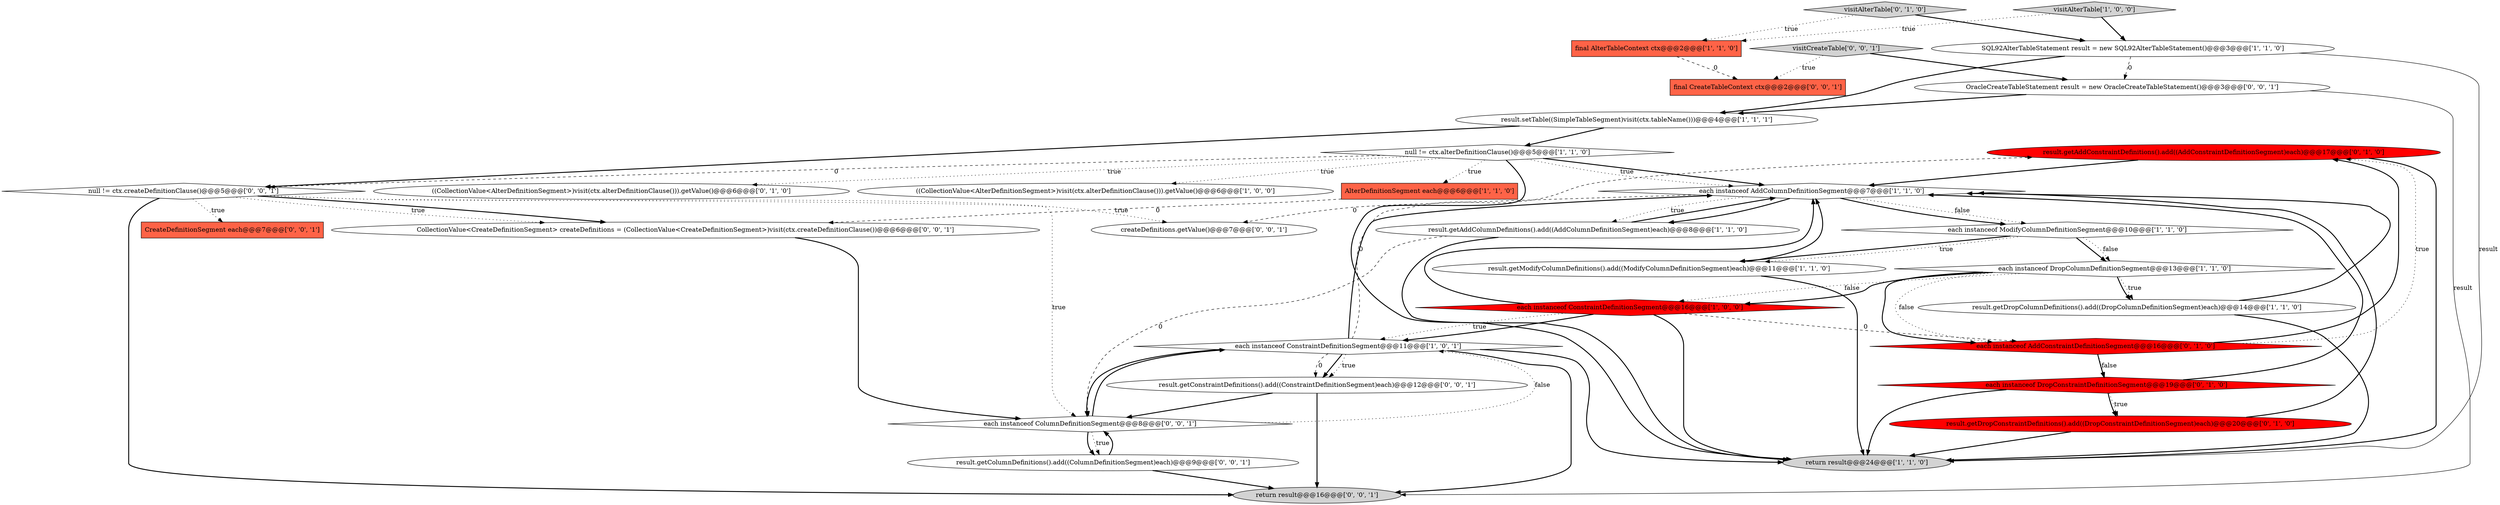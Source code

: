 digraph {
20 [style = filled, label = "result.getAddConstraintDefinitions().add((AddConstraintDefinitionSegment)each)@@@17@@@['0', '1', '0']", fillcolor = red, shape = ellipse image = "AAA1AAABBB2BBB"];
19 [style = filled, label = "result.getDropConstraintDefinitions().add((DropConstraintDefinitionSegment)each)@@@20@@@['0', '1', '0']", fillcolor = red, shape = ellipse image = "AAA1AAABBB2BBB"];
5 [style = filled, label = "AlterDefinitionSegment each@@@6@@@['1', '1', '0']", fillcolor = tomato, shape = box image = "AAA0AAABBB1BBB"];
28 [style = filled, label = "return result@@@16@@@['0', '0', '1']", fillcolor = lightgray, shape = ellipse image = "AAA0AAABBB3BBB"];
8 [style = filled, label = "result.getDropColumnDefinitions().add((DropColumnDefinitionSegment)each)@@@14@@@['1', '1', '0']", fillcolor = white, shape = ellipse image = "AAA0AAABBB1BBB"];
12 [style = filled, label = "result.setTable((SimpleTableSegment)visit(ctx.tableName()))@@@4@@@['1', '1', '1']", fillcolor = white, shape = ellipse image = "AAA0AAABBB1BBB"];
14 [style = filled, label = "each instanceof ModifyColumnDefinitionSegment@@@10@@@['1', '1', '0']", fillcolor = white, shape = diamond image = "AAA0AAABBB1BBB"];
30 [style = filled, label = "CollectionValue<CreateDefinitionSegment> createDefinitions = (CollectionValue<CreateDefinitionSegment>)visit(ctx.createDefinitionClause())@@@6@@@['0', '0', '1']", fillcolor = white, shape = ellipse image = "AAA0AAABBB3BBB"];
3 [style = filled, label = "null != ctx.alterDefinitionClause()@@@5@@@['1', '1', '0']", fillcolor = white, shape = diamond image = "AAA0AAABBB1BBB"];
24 [style = filled, label = "result.getColumnDefinitions().add((ColumnDefinitionSegment)each)@@@9@@@['0', '0', '1']", fillcolor = white, shape = ellipse image = "AAA0AAABBB3BBB"];
16 [style = filled, label = "visitAlterTable['0', '1', '0']", fillcolor = lightgray, shape = diamond image = "AAA0AAABBB2BBB"];
29 [style = filled, label = "each instanceof ColumnDefinitionSegment@@@8@@@['0', '0', '1']", fillcolor = white, shape = diamond image = "AAA0AAABBB3BBB"];
7 [style = filled, label = "each instanceof ConstraintDefinitionSegment@@@11@@@['1', '0', '1']", fillcolor = white, shape = diamond image = "AAA0AAABBB1BBB"];
18 [style = filled, label = "each instanceof DropConstraintDefinitionSegment@@@19@@@['0', '1', '0']", fillcolor = red, shape = diamond image = "AAA1AAABBB2BBB"];
2 [style = filled, label = "visitAlterTable['1', '0', '0']", fillcolor = lightgray, shape = diamond image = "AAA0AAABBB1BBB"];
15 [style = filled, label = "final AlterTableContext ctx@@@2@@@['1', '1', '0']", fillcolor = tomato, shape = box image = "AAA0AAABBB1BBB"];
25 [style = filled, label = "visitCreateTable['0', '0', '1']", fillcolor = lightgray, shape = diamond image = "AAA0AAABBB3BBB"];
0 [style = filled, label = "((CollectionValue<AlterDefinitionSegment>)visit(ctx.alterDefinitionClause())).getValue()@@@6@@@['1', '0', '0']", fillcolor = white, shape = ellipse image = "AAA0AAABBB1BBB"];
17 [style = filled, label = "((CollectionValue<AlterDefinitionSegment>)visit(ctx.alterDefinitionClause())).getValue()@@@6@@@['0', '1', '0']", fillcolor = white, shape = ellipse image = "AAA0AAABBB2BBB"];
26 [style = filled, label = "null != ctx.createDefinitionClause()@@@5@@@['0', '0', '1']", fillcolor = white, shape = diamond image = "AAA0AAABBB3BBB"];
32 [style = filled, label = "OracleCreateTableStatement result = new OracleCreateTableStatement()@@@3@@@['0', '0', '1']", fillcolor = white, shape = ellipse image = "AAA0AAABBB3BBB"];
6 [style = filled, label = "SQL92AlterTableStatement result = new SQL92AlterTableStatement()@@@3@@@['1', '1', '0']", fillcolor = white, shape = ellipse image = "AAA0AAABBB1BBB"];
27 [style = filled, label = "result.getConstraintDefinitions().add((ConstraintDefinitionSegment)each)@@@12@@@['0', '0', '1']", fillcolor = white, shape = ellipse image = "AAA0AAABBB3BBB"];
13 [style = filled, label = "each instanceof AddColumnDefinitionSegment@@@7@@@['1', '1', '0']", fillcolor = white, shape = diamond image = "AAA0AAABBB1BBB"];
11 [style = filled, label = "result.getAddColumnDefinitions().add((AddColumnDefinitionSegment)each)@@@8@@@['1', '1', '0']", fillcolor = white, shape = ellipse image = "AAA0AAABBB1BBB"];
22 [style = filled, label = "CreateDefinitionSegment each@@@7@@@['0', '0', '1']", fillcolor = tomato, shape = box image = "AAA0AAABBB3BBB"];
31 [style = filled, label = "final CreateTableContext ctx@@@2@@@['0', '0', '1']", fillcolor = tomato, shape = box image = "AAA0AAABBB3BBB"];
10 [style = filled, label = "result.getModifyColumnDefinitions().add((ModifyColumnDefinitionSegment)each)@@@11@@@['1', '1', '0']", fillcolor = white, shape = ellipse image = "AAA0AAABBB1BBB"];
21 [style = filled, label = "each instanceof AddConstraintDefinitionSegment@@@16@@@['0', '1', '0']", fillcolor = red, shape = diamond image = "AAA1AAABBB2BBB"];
23 [style = filled, label = "createDefinitions.getValue()@@@7@@@['0', '0', '1']", fillcolor = white, shape = ellipse image = "AAA0AAABBB3BBB"];
4 [style = filled, label = "each instanceof DropColumnDefinitionSegment@@@13@@@['1', '1', '0']", fillcolor = white, shape = diamond image = "AAA0AAABBB1BBB"];
9 [style = filled, label = "each instanceof ConstraintDefinitionSegment@@@16@@@['1', '0', '0']", fillcolor = red, shape = diamond image = "AAA1AAABBB1BBB"];
1 [style = filled, label = "return result@@@24@@@['1', '1', '0']", fillcolor = lightgray, shape = ellipse image = "AAA0AAABBB1BBB"];
7->13 [style = bold, label=""];
4->9 [style = bold, label=""];
24->28 [style = bold, label=""];
7->1 [style = bold, label=""];
20->13 [style = bold, label=""];
21->20 [style = dotted, label="true"];
3->26 [style = dashed, label="0"];
3->1 [style = bold, label=""];
11->1 [style = bold, label=""];
2->6 [style = bold, label=""];
32->12 [style = bold, label=""];
25->31 [style = dotted, label="true"];
16->6 [style = bold, label=""];
27->28 [style = bold, label=""];
13->14 [style = dotted, label="false"];
6->1 [style = solid, label="result"];
16->15 [style = dotted, label="true"];
6->32 [style = dashed, label="0"];
18->19 [style = dotted, label="true"];
18->19 [style = bold, label=""];
4->21 [style = bold, label=""];
25->32 [style = bold, label=""];
14->10 [style = bold, label=""];
4->8 [style = dotted, label="true"];
2->15 [style = dotted, label="true"];
7->20 [style = dashed, label="0"];
11->29 [style = dashed, label="0"];
26->23 [style = dotted, label="true"];
24->29 [style = bold, label=""];
12->26 [style = bold, label=""];
20->1 [style = bold, label=""];
26->22 [style = dotted, label="true"];
9->7 [style = bold, label=""];
13->23 [style = dashed, label="0"];
13->11 [style = bold, label=""];
30->29 [style = bold, label=""];
21->18 [style = bold, label=""];
14->10 [style = dotted, label="true"];
26->30 [style = bold, label=""];
29->7 [style = dotted, label="false"];
7->27 [style = dashed, label="0"];
8->1 [style = bold, label=""];
4->9 [style = dotted, label="false"];
19->1 [style = bold, label=""];
32->28 [style = solid, label="result"];
14->4 [style = bold, label=""];
3->5 [style = dotted, label="true"];
21->20 [style = bold, label=""];
19->13 [style = bold, label=""];
7->28 [style = bold, label=""];
10->13 [style = bold, label=""];
18->1 [style = bold, label=""];
4->21 [style = dotted, label="false"];
26->30 [style = dotted, label="true"];
9->21 [style = dashed, label="0"];
15->31 [style = dashed, label="0"];
11->13 [style = bold, label=""];
3->0 [style = dotted, label="true"];
18->13 [style = bold, label=""];
7->27 [style = bold, label=""];
3->13 [style = bold, label=""];
3->13 [style = dotted, label="true"];
29->7 [style = bold, label=""];
4->8 [style = bold, label=""];
13->11 [style = dotted, label="true"];
26->29 [style = dotted, label="true"];
3->17 [style = dotted, label="true"];
7->27 [style = dotted, label="true"];
12->3 [style = bold, label=""];
26->28 [style = bold, label=""];
27->29 [style = bold, label=""];
9->7 [style = dotted, label="true"];
9->1 [style = bold, label=""];
10->1 [style = bold, label=""];
29->24 [style = bold, label=""];
14->4 [style = dotted, label="false"];
21->18 [style = dotted, label="false"];
13->14 [style = bold, label=""];
29->24 [style = dotted, label="true"];
8->13 [style = bold, label=""];
5->30 [style = dashed, label="0"];
9->13 [style = bold, label=""];
7->29 [style = bold, label=""];
6->12 [style = bold, label=""];
}
